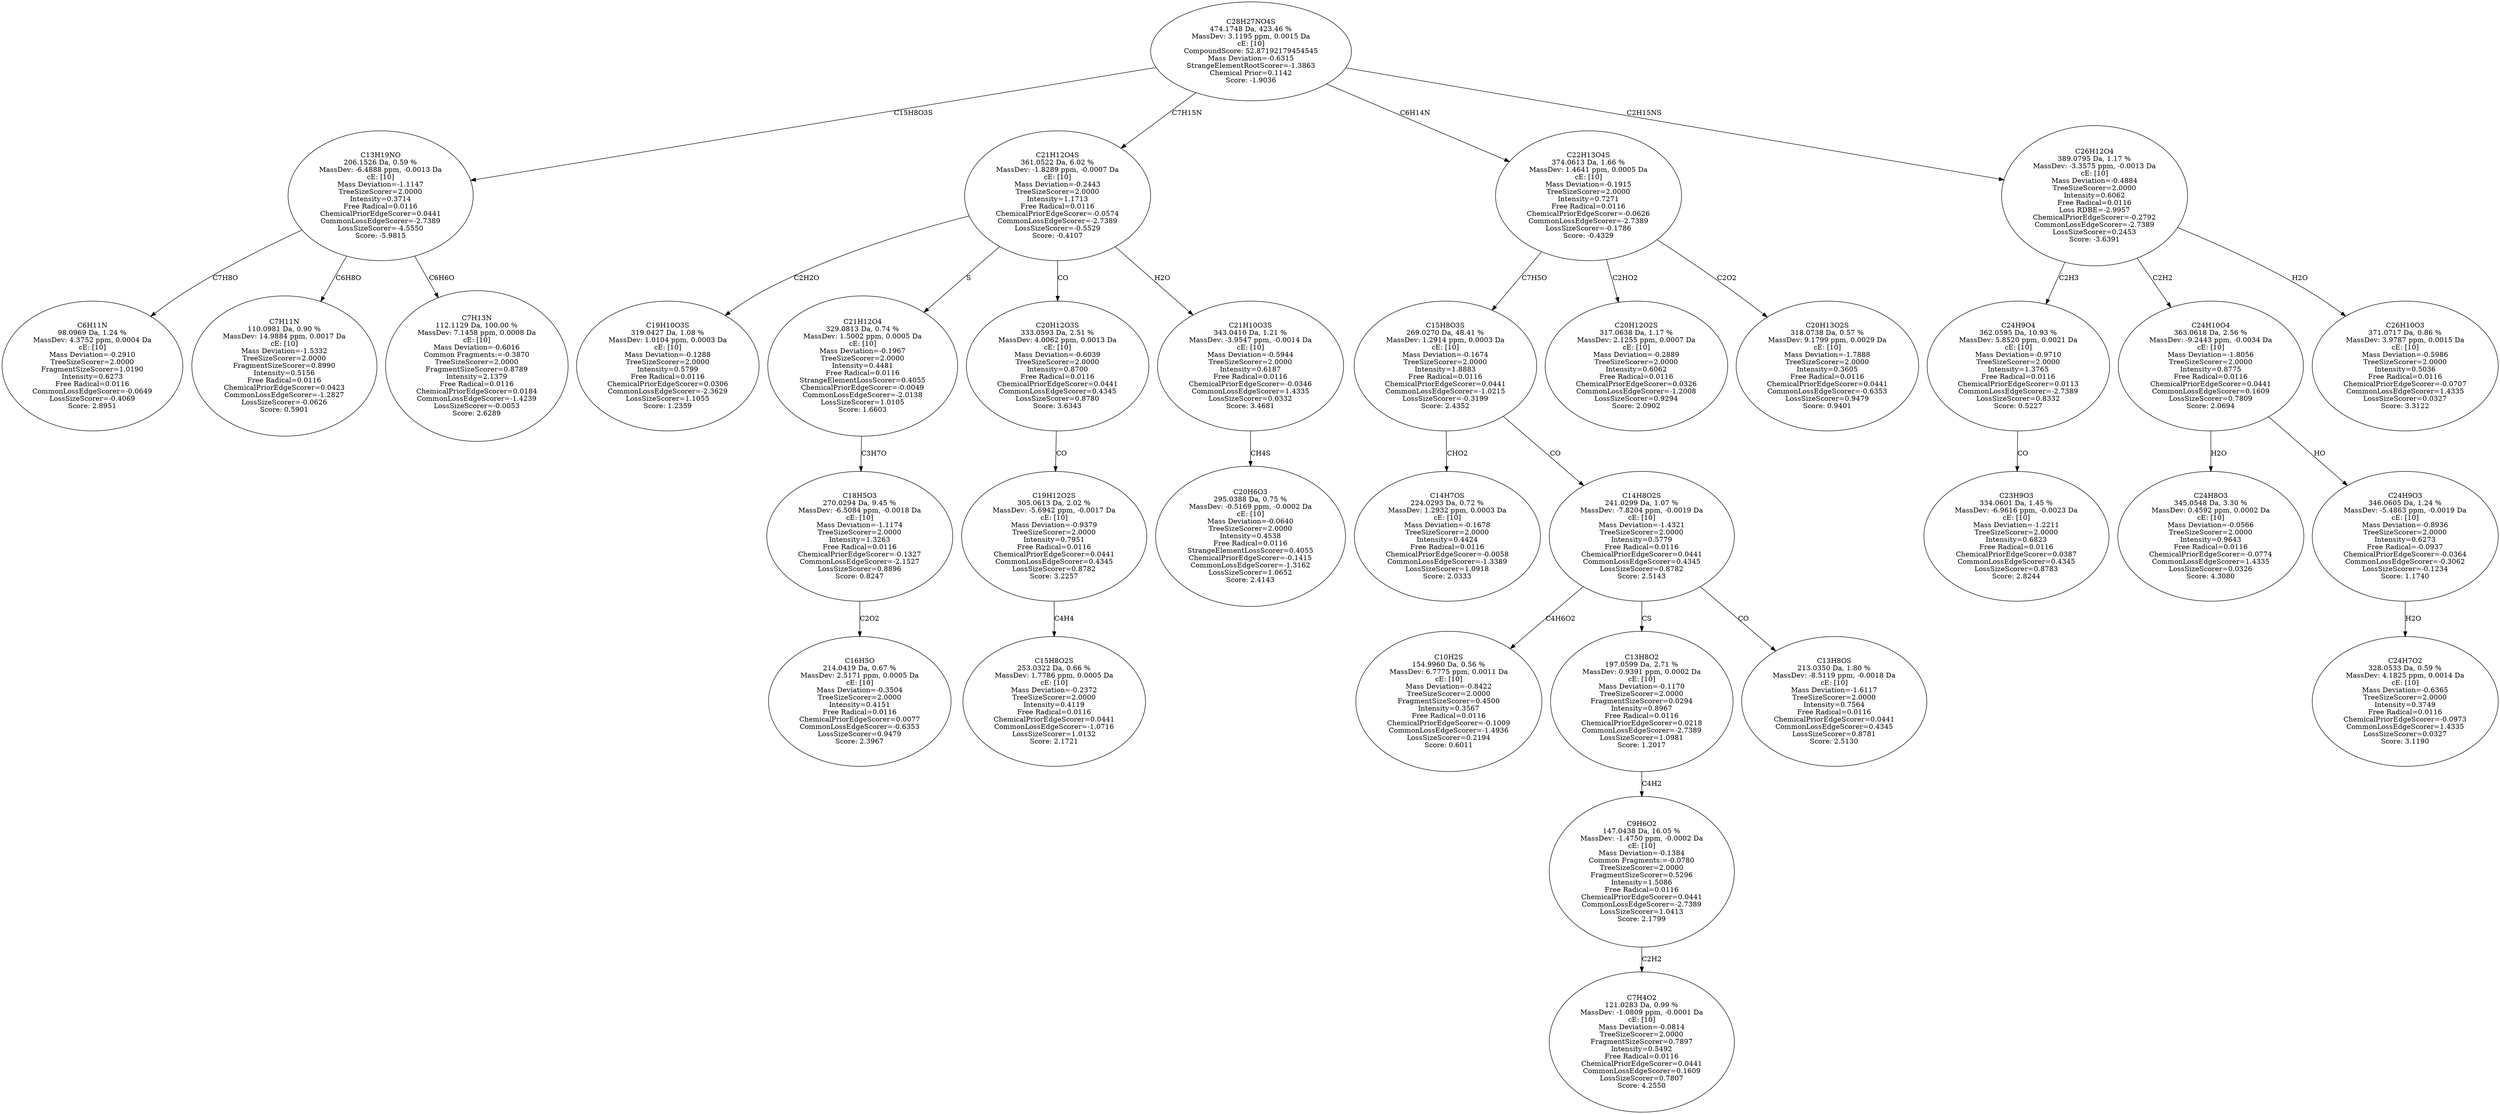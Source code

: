 strict digraph {
v1 [label="C6H11N\n98.0969 Da, 1.24 %\nMassDev: 4.3752 ppm, 0.0004 Da\ncE: [10]\nMass Deviation=-0.2910\nTreeSizeScorer=2.0000\nFragmentSizeScorer=1.0190\nIntensity=0.6273\nFree Radical=0.0116\nCommonLossEdgeScorer=-0.0649\nLossSizeScorer=-0.4069\nScore: 2.8951"];
v2 [label="C7H11N\n110.0981 Da, 0.90 %\nMassDev: 14.9884 ppm, 0.0017 Da\ncE: [10]\nMass Deviation=-1.5332\nTreeSizeScorer=2.0000\nFragmentSizeScorer=0.8990\nIntensity=0.5156\nFree Radical=0.0116\nChemicalPriorEdgeScorer=0.0423\nCommonLossEdgeScorer=-1.2827\nLossSizeScorer=-0.0626\nScore: 0.5901"];
v3 [label="C7H13N\n112.1129 Da, 100.00 %\nMassDev: 7.1458 ppm, 0.0008 Da\ncE: [10]\nMass Deviation=-0.6016\nCommon Fragments:=-0.3870\nTreeSizeScorer=2.0000\nFragmentSizeScorer=0.8789\nIntensity=2.1379\nFree Radical=0.0116\nChemicalPriorEdgeScorer=0.0184\nCommonLossEdgeScorer=-1.4239\nLossSizeScorer=-0.0053\nScore: 2.6289"];
v4 [label="C13H19NO\n206.1526 Da, 0.59 %\nMassDev: -6.4888 ppm, -0.0013 Da\ncE: [10]\nMass Deviation=-1.1147\nTreeSizeScorer=2.0000\nIntensity=0.3714\nFree Radical=0.0116\nChemicalPriorEdgeScorer=0.0441\nCommonLossEdgeScorer=-2.7389\nLossSizeScorer=-4.5550\nScore: -5.9815"];
v5 [label="C19H10O3S\n319.0427 Da, 1.08 %\nMassDev: 1.0104 ppm, 0.0003 Da\ncE: [10]\nMass Deviation=-0.1288\nTreeSizeScorer=2.0000\nIntensity=0.5799\nFree Radical=0.0116\nChemicalPriorEdgeScorer=0.0306\nCommonLossEdgeScorer=-2.3629\nLossSizeScorer=1.1055\nScore: 1.2359"];
v6 [label="C16H5O\n214.0419 Da, 0.67 %\nMassDev: 2.5171 ppm, 0.0005 Da\ncE: [10]\nMass Deviation=-0.3504\nTreeSizeScorer=2.0000\nIntensity=0.4151\nFree Radical=0.0116\nChemicalPriorEdgeScorer=0.0077\nCommonLossEdgeScorer=-0.6353\nLossSizeScorer=0.9479\nScore: 2.3967"];
v7 [label="C18H5O3\n270.0294 Da, 9.45 %\nMassDev: -6.5084 ppm, -0.0018 Da\ncE: [10]\nMass Deviation=-1.1174\nTreeSizeScorer=2.0000\nIntensity=1.3263\nFree Radical=0.0116\nChemicalPriorEdgeScorer=-0.1327\nCommonLossEdgeScorer=-2.1527\nLossSizeScorer=0.8896\nScore: 0.8247"];
v8 [label="C21H12O4\n329.0813 Da, 0.74 %\nMassDev: 1.5002 ppm, 0.0005 Da\ncE: [10]\nMass Deviation=-0.1967\nTreeSizeScorer=2.0000\nIntensity=0.4481\nFree Radical=0.0116\nStrangeElementLossScorer=0.4055\nChemicalPriorEdgeScorer=-0.0049\nCommonLossEdgeScorer=-2.0138\nLossSizeScorer=1.0105\nScore: 1.6603"];
v9 [label="C15H8O2S\n253.0322 Da, 0.66 %\nMassDev: 1.7786 ppm, 0.0005 Da\ncE: [10]\nMass Deviation=-0.2372\nTreeSizeScorer=2.0000\nIntensity=0.4119\nFree Radical=0.0116\nChemicalPriorEdgeScorer=0.0441\nCommonLossEdgeScorer=-1.0716\nLossSizeScorer=1.0132\nScore: 2.1721"];
v10 [label="C19H12O2S\n305.0613 Da, 2.02 %\nMassDev: -5.6942 ppm, -0.0017 Da\ncE: [10]\nMass Deviation=-0.9379\nTreeSizeScorer=2.0000\nIntensity=0.7951\nFree Radical=0.0116\nChemicalPriorEdgeScorer=0.0441\nCommonLossEdgeScorer=0.4345\nLossSizeScorer=0.8782\nScore: 3.2257"];
v11 [label="C20H12O3S\n333.0593 Da, 2.51 %\nMassDev: 4.0062 ppm, 0.0013 Da\ncE: [10]\nMass Deviation=-0.6039\nTreeSizeScorer=2.0000\nIntensity=0.8700\nFree Radical=0.0116\nChemicalPriorEdgeScorer=0.0441\nCommonLossEdgeScorer=0.4345\nLossSizeScorer=0.8780\nScore: 3.6343"];
v12 [label="C20H6O3\n295.0388 Da, 0.75 %\nMassDev: -0.5169 ppm, -0.0002 Da\ncE: [10]\nMass Deviation=-0.0640\nTreeSizeScorer=2.0000\nIntensity=0.4538\nFree Radical=0.0116\nStrangeElementLossScorer=0.4055\nChemicalPriorEdgeScorer=-0.1415\nCommonLossEdgeScorer=-1.3162\nLossSizeScorer=1.0652\nScore: 2.4143"];
v13 [label="C21H10O3S\n343.0410 Da, 1.21 %\nMassDev: -3.9547 ppm, -0.0014 Da\ncE: [10]\nMass Deviation=-0.5944\nTreeSizeScorer=2.0000\nIntensity=0.6187\nFree Radical=0.0116\nChemicalPriorEdgeScorer=-0.0346\nCommonLossEdgeScorer=1.4335\nLossSizeScorer=0.0332\nScore: 3.4681"];
v14 [label="C21H12O4S\n361.0522 Da, 6.02 %\nMassDev: -1.8289 ppm, -0.0007 Da\ncE: [10]\nMass Deviation=-0.2443\nTreeSizeScorer=2.0000\nIntensity=1.1713\nFree Radical=0.0116\nChemicalPriorEdgeScorer=-0.0574\nCommonLossEdgeScorer=-2.7389\nLossSizeScorer=-0.5529\nScore: -0.4107"];
v15 [label="C14H7OS\n224.0293 Da, 0.72 %\nMassDev: 1.2932 ppm, 0.0003 Da\ncE: [10]\nMass Deviation=-0.1678\nTreeSizeScorer=2.0000\nIntensity=0.4424\nFree Radical=0.0116\nChemicalPriorEdgeScorer=-0.0058\nCommonLossEdgeScorer=-1.3389\nLossSizeScorer=1.0918\nScore: 2.0333"];
v16 [label="C10H2S\n154.9960 Da, 0.56 %\nMassDev: 6.7775 ppm, 0.0011 Da\ncE: [10]\nMass Deviation=-0.8422\nTreeSizeScorer=2.0000\nFragmentSizeScorer=0.4500\nIntensity=0.3567\nFree Radical=0.0116\nChemicalPriorEdgeScorer=-0.1009\nCommonLossEdgeScorer=-1.4936\nLossSizeScorer=0.2194\nScore: 0.6011"];
v17 [label="C7H4O2\n121.0283 Da, 0.99 %\nMassDev: -1.0809 ppm, -0.0001 Da\ncE: [10]\nMass Deviation=-0.0814\nTreeSizeScorer=2.0000\nFragmentSizeScorer=0.7897\nIntensity=0.5492\nFree Radical=0.0116\nChemicalPriorEdgeScorer=0.0441\nCommonLossEdgeScorer=0.1609\nLossSizeScorer=0.7807\nScore: 4.2550"];
v18 [label="C9H6O2\n147.0438 Da, 16.05 %\nMassDev: -1.4750 ppm, -0.0002 Da\ncE: [10]\nMass Deviation=-0.1384\nCommon Fragments:=-0.0780\nTreeSizeScorer=2.0000\nFragmentSizeScorer=0.5296\nIntensity=1.5086\nFree Radical=0.0116\nChemicalPriorEdgeScorer=0.0441\nCommonLossEdgeScorer=-2.7389\nLossSizeScorer=1.0413\nScore: 2.1799"];
v19 [label="C13H8O2\n197.0599 Da, 2.71 %\nMassDev: 0.9391 ppm, 0.0002 Da\ncE: [10]\nMass Deviation=-0.1170\nTreeSizeScorer=2.0000\nFragmentSizeScorer=0.0294\nIntensity=0.8967\nFree Radical=0.0116\nChemicalPriorEdgeScorer=0.0218\nCommonLossEdgeScorer=-2.7389\nLossSizeScorer=1.0981\nScore: 1.2017"];
v20 [label="C13H8OS\n213.0350 Da, 1.80 %\nMassDev: -8.5119 ppm, -0.0018 Da\ncE: [10]\nMass Deviation=-1.6117\nTreeSizeScorer=2.0000\nIntensity=0.7564\nFree Radical=0.0116\nChemicalPriorEdgeScorer=0.0441\nCommonLossEdgeScorer=0.4345\nLossSizeScorer=0.8781\nScore: 2.5130"];
v21 [label="C14H8O2S\n241.0299 Da, 1.07 %\nMassDev: -7.8204 ppm, -0.0019 Da\ncE: [10]\nMass Deviation=-1.4321\nTreeSizeScorer=2.0000\nIntensity=0.5779\nFree Radical=0.0116\nChemicalPriorEdgeScorer=0.0441\nCommonLossEdgeScorer=0.4345\nLossSizeScorer=0.8782\nScore: 2.5143"];
v22 [label="C15H8O3S\n269.0270 Da, 48.41 %\nMassDev: 1.2914 ppm, 0.0003 Da\ncE: [10]\nMass Deviation=-0.1674\nTreeSizeScorer=2.0000\nIntensity=1.8883\nFree Radical=0.0116\nChemicalPriorEdgeScorer=0.0441\nCommonLossEdgeScorer=-1.0215\nLossSizeScorer=-0.3199\nScore: 2.4352"];
v23 [label="C20H12O2S\n317.0638 Da, 1.17 %\nMassDev: 2.1255 ppm, 0.0007 Da\ncE: [10]\nMass Deviation=-0.2889\nTreeSizeScorer=2.0000\nIntensity=0.6062\nFree Radical=0.0116\nChemicalPriorEdgeScorer=0.0326\nCommonLossEdgeScorer=-1.2008\nLossSizeScorer=0.9294\nScore: 2.0902"];
v24 [label="C20H13O2S\n318.0738 Da, 0.57 %\nMassDev: 9.1799 ppm, 0.0029 Da\ncE: [10]\nMass Deviation=-1.7888\nTreeSizeScorer=2.0000\nIntensity=0.3605\nFree Radical=0.0116\nChemicalPriorEdgeScorer=0.0441\nCommonLossEdgeScorer=-0.6353\nLossSizeScorer=0.9479\nScore: 0.9401"];
v25 [label="C22H13O4S\n374.0613 Da, 1.66 %\nMassDev: 1.4641 ppm, 0.0005 Da\ncE: [10]\nMass Deviation=-0.1915\nTreeSizeScorer=2.0000\nIntensity=0.7271\nFree Radical=0.0116\nChemicalPriorEdgeScorer=-0.0626\nCommonLossEdgeScorer=-2.7389\nLossSizeScorer=-0.1786\nScore: -0.4329"];
v26 [label="C23H9O3\n334.0601 Da, 1.45 %\nMassDev: -6.9616 ppm, -0.0023 Da\ncE: [10]\nMass Deviation=-1.2211\nTreeSizeScorer=2.0000\nIntensity=0.6823\nFree Radical=0.0116\nChemicalPriorEdgeScorer=0.0387\nCommonLossEdgeScorer=0.4345\nLossSizeScorer=0.8783\nScore: 2.8244"];
v27 [label="C24H9O4\n362.0595 Da, 10.93 %\nMassDev: 5.8520 ppm, 0.0021 Da\ncE: [10]\nMass Deviation=-0.9710\nTreeSizeScorer=2.0000\nIntensity=1.3765\nFree Radical=0.0116\nChemicalPriorEdgeScorer=0.0113\nCommonLossEdgeScorer=-2.7389\nLossSizeScorer=0.8332\nScore: 0.5227"];
v28 [label="C24H8O3\n345.0548 Da, 3.30 %\nMassDev: 0.4592 ppm, 0.0002 Da\ncE: [10]\nMass Deviation=-0.0566\nTreeSizeScorer=2.0000\nIntensity=0.9643\nFree Radical=0.0116\nChemicalPriorEdgeScorer=-0.0774\nCommonLossEdgeScorer=1.4335\nLossSizeScorer=0.0326\nScore: 4.3080"];
v29 [label="C24H7O2\n328.0533 Da, 0.59 %\nMassDev: 4.1825 ppm, 0.0014 Da\ncE: [10]\nMass Deviation=-0.6365\nTreeSizeScorer=2.0000\nIntensity=0.3749\nFree Radical=0.0116\nChemicalPriorEdgeScorer=-0.0973\nCommonLossEdgeScorer=1.4335\nLossSizeScorer=0.0327\nScore: 3.1190"];
v30 [label="C24H9O3\n346.0605 Da, 1.24 %\nMassDev: -5.4863 ppm, -0.0019 Da\ncE: [10]\nMass Deviation=-0.8936\nTreeSizeScorer=2.0000\nIntensity=0.6273\nFree Radical=-0.0937\nChemicalPriorEdgeScorer=-0.0364\nCommonLossEdgeScorer=-0.3062\nLossSizeScorer=-0.1234\nScore: 1.1740"];
v31 [label="C24H10O4\n363.0618 Da, 2.56 %\nMassDev: -9.2443 ppm, -0.0034 Da\ncE: [10]\nMass Deviation=-1.8056\nTreeSizeScorer=2.0000\nIntensity=0.8775\nFree Radical=0.0116\nChemicalPriorEdgeScorer=0.0441\nCommonLossEdgeScorer=0.1609\nLossSizeScorer=0.7809\nScore: 2.0694"];
v32 [label="C26H10O3\n371.0717 Da, 0.86 %\nMassDev: 3.9787 ppm, 0.0015 Da\ncE: [10]\nMass Deviation=-0.5986\nTreeSizeScorer=2.0000\nIntensity=0.5036\nFree Radical=0.0116\nChemicalPriorEdgeScorer=-0.0707\nCommonLossEdgeScorer=1.4335\nLossSizeScorer=0.0327\nScore: 3.3122"];
v33 [label="C26H12O4\n389.0795 Da, 1.17 %\nMassDev: -3.3575 ppm, -0.0013 Da\ncE: [10]\nMass Deviation=-0.4884\nTreeSizeScorer=2.0000\nIntensity=0.6062\nFree Radical=0.0116\nLoss RDBE=-2.9957\nChemicalPriorEdgeScorer=-0.2792\nCommonLossEdgeScorer=-2.7389\nLossSizeScorer=0.2453\nScore: -3.6391"];
v34 [label="C28H27NO4S\n474.1748 Da, 423.46 %\nMassDev: 3.1195 ppm, 0.0015 Da\ncE: [10]\nCompoundScore: 52.87192179454545\nMass Deviation=-0.6315\nStrangeElementRootScorer=-1.3863\nChemical Prior=0.1142\nScore: -1.9036"];
v4 -> v1 [label="C7H8O"];
v4 -> v2 [label="C6H8O"];
v4 -> v3 [label="C6H6O"];
v34 -> v4 [label="C15H8O3S"];
v14 -> v5 [label="C2H2O"];
v7 -> v6 [label="C2O2"];
v8 -> v7 [label="C3H7O"];
v14 -> v8 [label="S"];
v10 -> v9 [label="C4H4"];
v11 -> v10 [label="CO"];
v14 -> v11 [label="CO"];
v13 -> v12 [label="CH4S"];
v14 -> v13 [label="H2O"];
v34 -> v14 [label="C7H15N"];
v22 -> v15 [label="CHO2"];
v21 -> v16 [label="C4H6O2"];
v18 -> v17 [label="C2H2"];
v19 -> v18 [label="C4H2"];
v21 -> v19 [label="CS"];
v21 -> v20 [label="CO"];
v22 -> v21 [label="CO"];
v25 -> v22 [label="C7H5O"];
v25 -> v23 [label="C2HO2"];
v25 -> v24 [label="C2O2"];
v34 -> v25 [label="C6H14N"];
v27 -> v26 [label="CO"];
v33 -> v27 [label="C2H3"];
v31 -> v28 [label="H2O"];
v30 -> v29 [label="H2O"];
v31 -> v30 [label="HO"];
v33 -> v31 [label="C2H2"];
v33 -> v32 [label="H2O"];
v34 -> v33 [label="C2H15NS"];
}